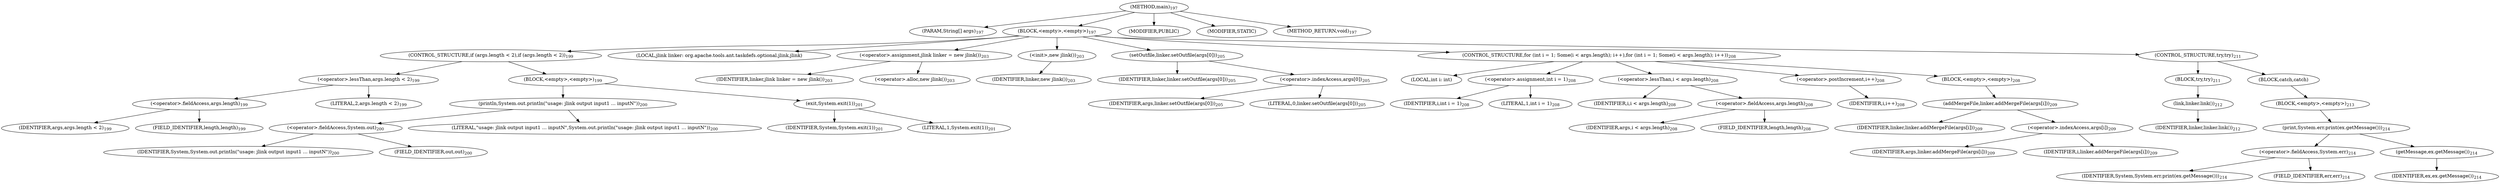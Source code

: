 digraph "main" {  
"349" [label = <(METHOD,main)<SUB>197</SUB>> ]
"350" [label = <(PARAM,String[] args)<SUB>197</SUB>> ]
"351" [label = <(BLOCK,&lt;empty&gt;,&lt;empty&gt;)<SUB>197</SUB>> ]
"352" [label = <(CONTROL_STRUCTURE,if (args.length &lt; 2),if (args.length &lt; 2))<SUB>199</SUB>> ]
"353" [label = <(&lt;operator&gt;.lessThan,args.length &lt; 2)<SUB>199</SUB>> ]
"354" [label = <(&lt;operator&gt;.fieldAccess,args.length)<SUB>199</SUB>> ]
"355" [label = <(IDENTIFIER,args,args.length &lt; 2)<SUB>199</SUB>> ]
"356" [label = <(FIELD_IDENTIFIER,length,length)<SUB>199</SUB>> ]
"357" [label = <(LITERAL,2,args.length &lt; 2)<SUB>199</SUB>> ]
"358" [label = <(BLOCK,&lt;empty&gt;,&lt;empty&gt;)<SUB>199</SUB>> ]
"359" [label = <(println,System.out.println(&quot;usage: jlink output input1 ... inputN&quot;))<SUB>200</SUB>> ]
"360" [label = <(&lt;operator&gt;.fieldAccess,System.out)<SUB>200</SUB>> ]
"361" [label = <(IDENTIFIER,System,System.out.println(&quot;usage: jlink output input1 ... inputN&quot;))<SUB>200</SUB>> ]
"362" [label = <(FIELD_IDENTIFIER,out,out)<SUB>200</SUB>> ]
"363" [label = <(LITERAL,&quot;usage: jlink output input1 ... inputN&quot;,System.out.println(&quot;usage: jlink output input1 ... inputN&quot;))<SUB>200</SUB>> ]
"364" [label = <(exit,System.exit(1))<SUB>201</SUB>> ]
"365" [label = <(IDENTIFIER,System,System.exit(1))<SUB>201</SUB>> ]
"366" [label = <(LITERAL,1,System.exit(1))<SUB>201</SUB>> ]
"23" [label = <(LOCAL,jlink linker: org.apache.tools.ant.taskdefs.optional.jlink.jlink)> ]
"367" [label = <(&lt;operator&gt;.assignment,jlink linker = new jlink())<SUB>203</SUB>> ]
"368" [label = <(IDENTIFIER,linker,jlink linker = new jlink())<SUB>203</SUB>> ]
"369" [label = <(&lt;operator&gt;.alloc,new jlink())<SUB>203</SUB>> ]
"370" [label = <(&lt;init&gt;,new jlink())<SUB>203</SUB>> ]
"22" [label = <(IDENTIFIER,linker,new jlink())<SUB>203</SUB>> ]
"371" [label = <(setOutfile,linker.setOutfile(args[0]))<SUB>205</SUB>> ]
"372" [label = <(IDENTIFIER,linker,linker.setOutfile(args[0]))<SUB>205</SUB>> ]
"373" [label = <(&lt;operator&gt;.indexAccess,args[0])<SUB>205</SUB>> ]
"374" [label = <(IDENTIFIER,args,linker.setOutfile(args[0]))<SUB>205</SUB>> ]
"375" [label = <(LITERAL,0,linker.setOutfile(args[0]))<SUB>205</SUB>> ]
"376" [label = <(CONTROL_STRUCTURE,for (int i = 1; Some(i &lt; args.length); i++),for (int i = 1; Some(i &lt; args.length); i++))<SUB>208</SUB>> ]
"377" [label = <(LOCAL,int i: int)> ]
"378" [label = <(&lt;operator&gt;.assignment,int i = 1)<SUB>208</SUB>> ]
"379" [label = <(IDENTIFIER,i,int i = 1)<SUB>208</SUB>> ]
"380" [label = <(LITERAL,1,int i = 1)<SUB>208</SUB>> ]
"381" [label = <(&lt;operator&gt;.lessThan,i &lt; args.length)<SUB>208</SUB>> ]
"382" [label = <(IDENTIFIER,i,i &lt; args.length)<SUB>208</SUB>> ]
"383" [label = <(&lt;operator&gt;.fieldAccess,args.length)<SUB>208</SUB>> ]
"384" [label = <(IDENTIFIER,args,i &lt; args.length)<SUB>208</SUB>> ]
"385" [label = <(FIELD_IDENTIFIER,length,length)<SUB>208</SUB>> ]
"386" [label = <(&lt;operator&gt;.postIncrement,i++)<SUB>208</SUB>> ]
"387" [label = <(IDENTIFIER,i,i++)<SUB>208</SUB>> ]
"388" [label = <(BLOCK,&lt;empty&gt;,&lt;empty&gt;)<SUB>208</SUB>> ]
"389" [label = <(addMergeFile,linker.addMergeFile(args[i]))<SUB>209</SUB>> ]
"390" [label = <(IDENTIFIER,linker,linker.addMergeFile(args[i]))<SUB>209</SUB>> ]
"391" [label = <(&lt;operator&gt;.indexAccess,args[i])<SUB>209</SUB>> ]
"392" [label = <(IDENTIFIER,args,linker.addMergeFile(args[i]))<SUB>209</SUB>> ]
"393" [label = <(IDENTIFIER,i,linker.addMergeFile(args[i]))<SUB>209</SUB>> ]
"394" [label = <(CONTROL_STRUCTURE,try,try)<SUB>211</SUB>> ]
"395" [label = <(BLOCK,try,try)<SUB>211</SUB>> ]
"396" [label = <(link,linker.link())<SUB>212</SUB>> ]
"397" [label = <(IDENTIFIER,linker,linker.link())<SUB>212</SUB>> ]
"398" [label = <(BLOCK,catch,catch)> ]
"399" [label = <(BLOCK,&lt;empty&gt;,&lt;empty&gt;)<SUB>213</SUB>> ]
"400" [label = <(print,System.err.print(ex.getMessage()))<SUB>214</SUB>> ]
"401" [label = <(&lt;operator&gt;.fieldAccess,System.err)<SUB>214</SUB>> ]
"402" [label = <(IDENTIFIER,System,System.err.print(ex.getMessage()))<SUB>214</SUB>> ]
"403" [label = <(FIELD_IDENTIFIER,err,err)<SUB>214</SUB>> ]
"404" [label = <(getMessage,ex.getMessage())<SUB>214</SUB>> ]
"405" [label = <(IDENTIFIER,ex,ex.getMessage())<SUB>214</SUB>> ]
"406" [label = <(MODIFIER,PUBLIC)> ]
"407" [label = <(MODIFIER,STATIC)> ]
"408" [label = <(METHOD_RETURN,void)<SUB>197</SUB>> ]
  "349" -> "350" 
  "349" -> "351" 
  "349" -> "406" 
  "349" -> "407" 
  "349" -> "408" 
  "351" -> "352" 
  "351" -> "23" 
  "351" -> "367" 
  "351" -> "370" 
  "351" -> "371" 
  "351" -> "376" 
  "351" -> "394" 
  "352" -> "353" 
  "352" -> "358" 
  "353" -> "354" 
  "353" -> "357" 
  "354" -> "355" 
  "354" -> "356" 
  "358" -> "359" 
  "358" -> "364" 
  "359" -> "360" 
  "359" -> "363" 
  "360" -> "361" 
  "360" -> "362" 
  "364" -> "365" 
  "364" -> "366" 
  "367" -> "368" 
  "367" -> "369" 
  "370" -> "22" 
  "371" -> "372" 
  "371" -> "373" 
  "373" -> "374" 
  "373" -> "375" 
  "376" -> "377" 
  "376" -> "378" 
  "376" -> "381" 
  "376" -> "386" 
  "376" -> "388" 
  "378" -> "379" 
  "378" -> "380" 
  "381" -> "382" 
  "381" -> "383" 
  "383" -> "384" 
  "383" -> "385" 
  "386" -> "387" 
  "388" -> "389" 
  "389" -> "390" 
  "389" -> "391" 
  "391" -> "392" 
  "391" -> "393" 
  "394" -> "395" 
  "394" -> "398" 
  "395" -> "396" 
  "396" -> "397" 
  "398" -> "399" 
  "399" -> "400" 
  "400" -> "401" 
  "400" -> "404" 
  "401" -> "402" 
  "401" -> "403" 
  "404" -> "405" 
}

